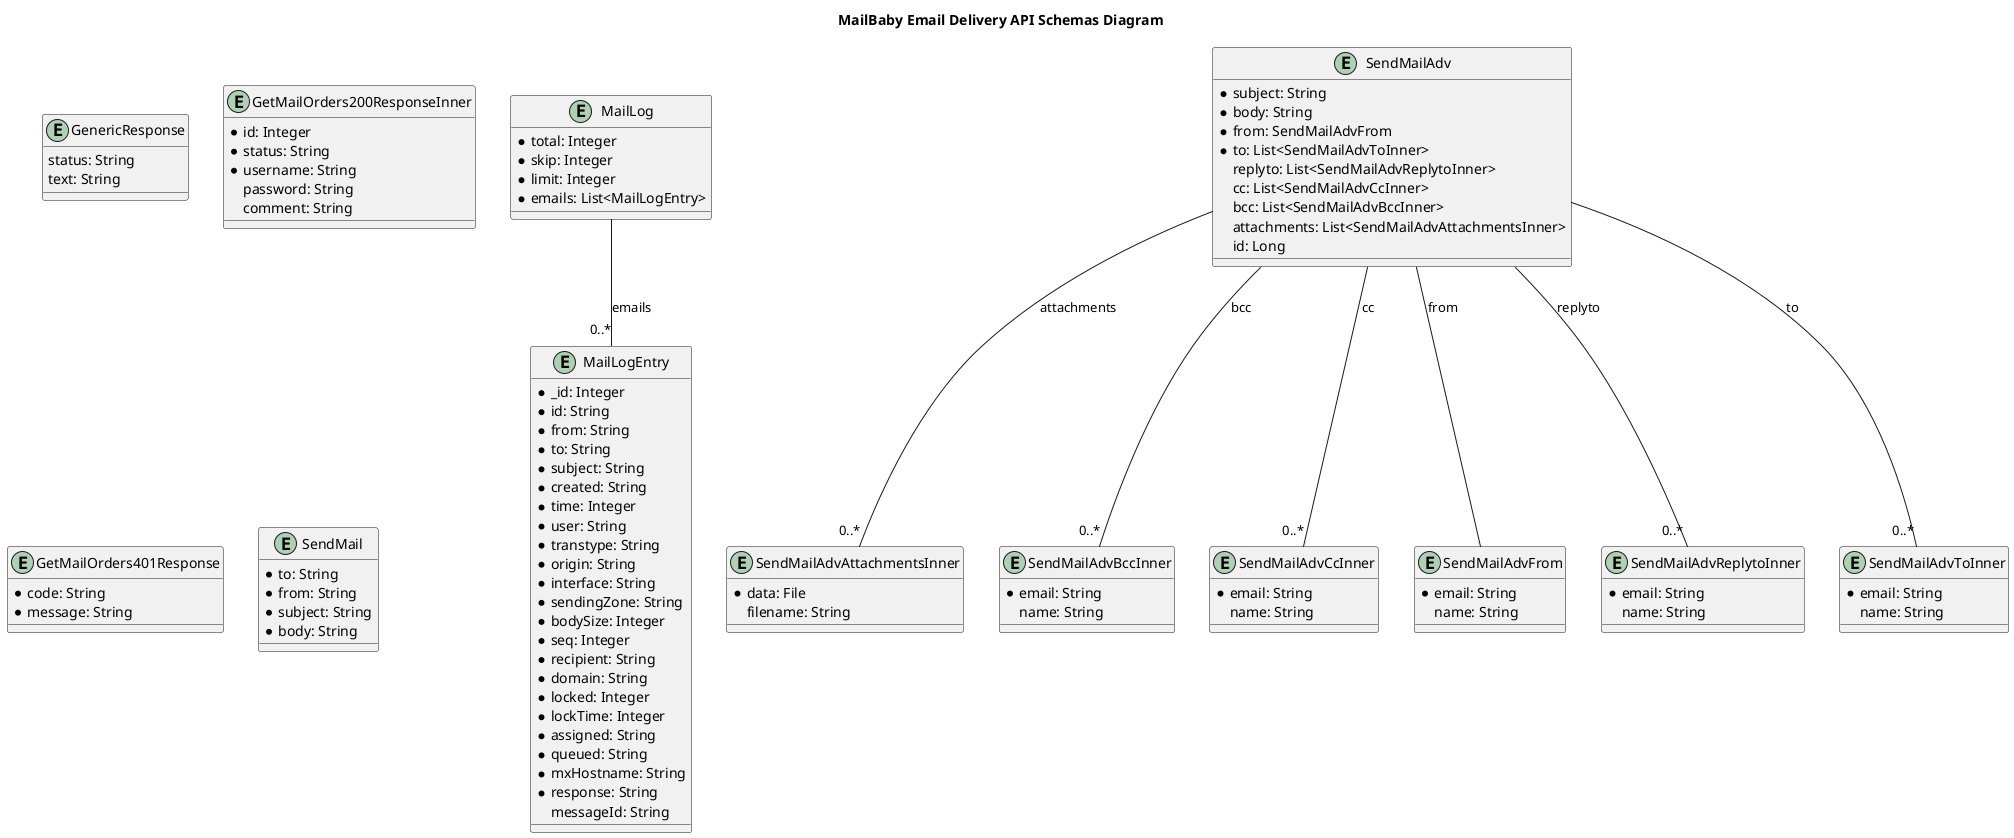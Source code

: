 @startuml

title MailBaby Email Delivery API Schemas Diagram

entity GenericResponse {
    status: String
    text: String
}

entity GetMailOrders200ResponseInner {
    * id: Integer
    * status: String
    * username: String
    password: String
    comment: String
}

entity GetMailOrders401Response {
    * code: String
    * message: String
}

entity MailLog {
    * total: Integer
    * skip: Integer
    * limit: Integer
    * emails: List<MailLogEntry>
}

entity MailLogEntry {
    * _id: Integer
    * id: String
    * from: String
    * to: String
    * subject: String
    * created: String
    * time: Integer
    * user: String
    * transtype: String
    * origin: String
    * interface: String
    * sendingZone: String
    * bodySize: Integer
    * seq: Integer
    * recipient: String
    * domain: String
    * locked: Integer
    * lockTime: Integer
    * assigned: String
    * queued: String
    * mxHostname: String
    * response: String
    messageId: String
}

entity SendMail {
    * to: String
    * from: String
    * subject: String
    * body: String
}

entity SendMailAdv {
    * subject: String
    * body: String
    * from: SendMailAdvFrom
    * to: List<SendMailAdvToInner>
    replyto: List<SendMailAdvReplytoInner>
    cc: List<SendMailAdvCcInner>
    bcc: List<SendMailAdvBccInner>
    attachments: List<SendMailAdvAttachmentsInner>
    id: Long
}

entity SendMailAdvAttachmentsInner {
    * data: File
    filename: String
}

entity SendMailAdvBccInner {
    * email: String
    name: String
}

entity SendMailAdvCcInner {
    * email: String
    name: String
}

entity SendMailAdvFrom {
    * email: String
    name: String
}

entity SendMailAdvReplytoInner {
    * email: String
    name: String
}

entity SendMailAdvToInner {
    * email: String
    name: String
}


SendMailAdv -- SendMailAdvFrom : from
SendMailAdv -- "0..*" SendMailAdvToInner : to
SendMailAdv -- "0..*" SendMailAdvReplytoInner : replyto
SendMailAdv -- "0..*" SendMailAdvCcInner : cc
SendMailAdv -- "0..*" SendMailAdvBccInner : bcc
SendMailAdv -- "0..*" SendMailAdvAttachmentsInner : attachments
MailLog -- "0..*" MailLogEntry : emails

@enduml